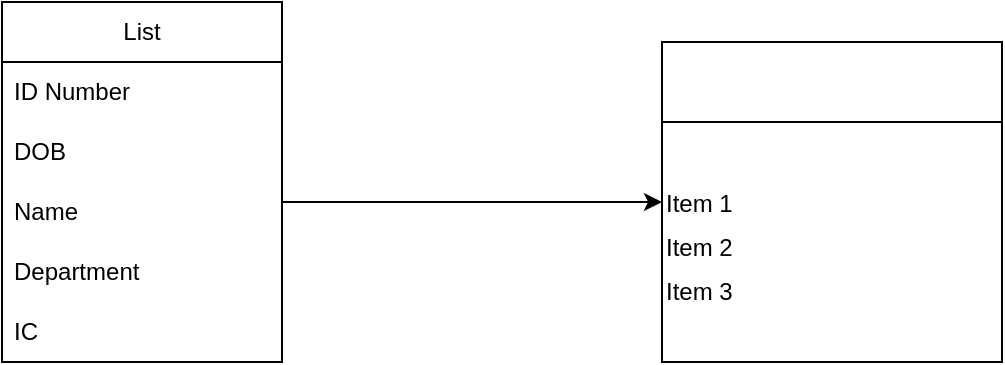 <mxfile version="23.1.0" type="github">
  <diagram name="Page-1" id="5JItxbk_9CQT9n-Hg4F9">
    <mxGraphModel dx="880" dy="468" grid="1" gridSize="10" guides="1" tooltips="1" connect="1" arrows="1" fold="1" page="1" pageScale="1" pageWidth="850" pageHeight="1100" math="0" shadow="0">
      <root>
        <mxCell id="0" />
        <mxCell id="1" parent="0" />
        <mxCell id="JAb_XbkShzC7lsd1m12t-2" value="" style="endArrow=classic;html=1;rounded=0;exitX=1;exitY=0.5;exitDx=0;exitDy=0;" edge="1" parent="1">
          <mxGeometry width="50" height="50" relative="1" as="geometry">
            <mxPoint x="300" y="225" as="sourcePoint" />
            <mxPoint x="490" y="225" as="targetPoint" />
          </mxGeometry>
        </mxCell>
        <mxCell id="JAb_XbkShzC7lsd1m12t-3" value="&lt;p style=&quot;line-height: 90%;&quot;&gt;&lt;br&gt;&lt;/p&gt;&lt;p style=&quot;line-height: 90%;&quot;&gt;&lt;br&gt;&lt;/p&gt;&lt;p style=&quot;line-height: 90%;&quot;&gt;Item 1&lt;br&gt;&lt;br&gt;Item 2&lt;br&gt;&lt;br&gt;Item 3&lt;br&gt;&lt;/p&gt;" style="shape=internalStorage;whiteSpace=wrap;html=1;backgroundOutline=1;dx=0;dy=40;align=left;" vertex="1" parent="1">
          <mxGeometry x="490" y="145" width="170" height="160" as="geometry" />
        </mxCell>
        <mxCell id="JAb_XbkShzC7lsd1m12t-7" value="List" style="swimlane;fontStyle=0;childLayout=stackLayout;horizontal=1;startSize=30;horizontalStack=0;resizeParent=1;resizeParentMax=0;resizeLast=0;collapsible=1;marginBottom=0;whiteSpace=wrap;html=1;" vertex="1" parent="1">
          <mxGeometry x="160" y="125" width="140" height="180" as="geometry" />
        </mxCell>
        <mxCell id="JAb_XbkShzC7lsd1m12t-10" value="ID Number" style="text;strokeColor=none;fillColor=none;align=left;verticalAlign=middle;spacingLeft=4;spacingRight=4;overflow=hidden;points=[[0,0.5],[1,0.5]];portConstraint=eastwest;rotatable=0;whiteSpace=wrap;html=1;" vertex="1" parent="JAb_XbkShzC7lsd1m12t-7">
          <mxGeometry y="30" width="140" height="30" as="geometry" />
        </mxCell>
        <mxCell id="JAb_XbkShzC7lsd1m12t-9" value="DOB" style="text;strokeColor=none;fillColor=none;align=left;verticalAlign=middle;spacingLeft=4;spacingRight=4;overflow=hidden;points=[[0,0.5],[1,0.5]];portConstraint=eastwest;rotatable=0;whiteSpace=wrap;html=1;" vertex="1" parent="JAb_XbkShzC7lsd1m12t-7">
          <mxGeometry y="60" width="140" height="30" as="geometry" />
        </mxCell>
        <mxCell id="JAb_XbkShzC7lsd1m12t-12" value="Name" style="text;strokeColor=none;fillColor=none;align=left;verticalAlign=middle;spacingLeft=4;spacingRight=4;overflow=hidden;points=[[0,0.5],[1,0.5]];portConstraint=eastwest;rotatable=0;whiteSpace=wrap;html=1;" vertex="1" parent="JAb_XbkShzC7lsd1m12t-7">
          <mxGeometry y="90" width="140" height="30" as="geometry" />
        </mxCell>
        <mxCell id="JAb_XbkShzC7lsd1m12t-11" value="Department" style="text;strokeColor=none;fillColor=none;align=left;verticalAlign=middle;spacingLeft=4;spacingRight=4;overflow=hidden;points=[[0,0.5],[1,0.5]];portConstraint=eastwest;rotatable=0;whiteSpace=wrap;html=1;" vertex="1" parent="JAb_XbkShzC7lsd1m12t-7">
          <mxGeometry y="120" width="140" height="30" as="geometry" />
        </mxCell>
        <mxCell id="JAb_XbkShzC7lsd1m12t-8" value="IC" style="text;strokeColor=none;fillColor=none;align=left;verticalAlign=middle;spacingLeft=4;spacingRight=4;overflow=hidden;points=[[0,0.5],[1,0.5]];portConstraint=eastwest;rotatable=0;whiteSpace=wrap;html=1;" vertex="1" parent="JAb_XbkShzC7lsd1m12t-7">
          <mxGeometry y="150" width="140" height="30" as="geometry" />
        </mxCell>
      </root>
    </mxGraphModel>
  </diagram>
</mxfile>

